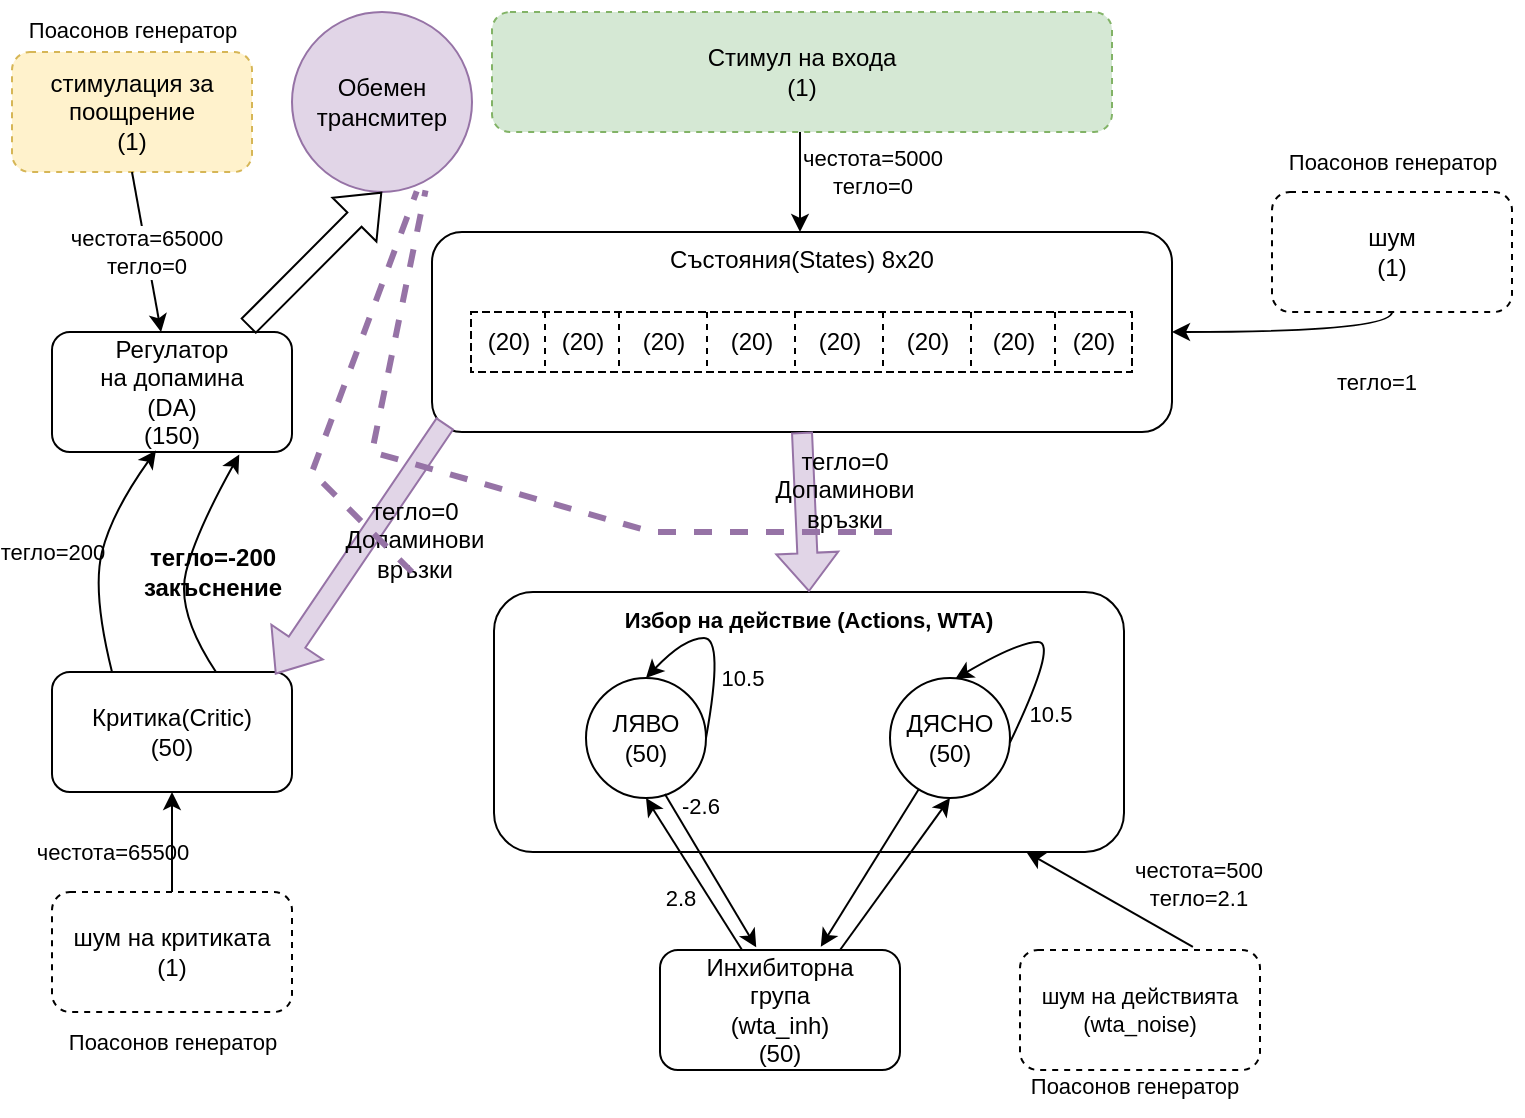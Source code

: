 <mxfile version="21.1.6" type="device">
  <diagram id="TqJKKpAt_f0XUR_mfn19" name="Page-1">
    <mxGraphModel dx="1050" dy="580" grid="1" gridSize="10" guides="1" tooltips="1" connect="1" arrows="1" fold="1" page="1" pageScale="1" pageWidth="827" pageHeight="1169" math="0" shadow="0">
      <root>
        <mxCell id="0" />
        <mxCell id="1" parent="0" />
        <mxCell id="GTqaI5zs6q6qDNkmL9B8-1" value="Състояния(States) 8х20" style="rounded=1;whiteSpace=wrap;html=1;verticalAlign=top;" parent="1" vertex="1">
          <mxGeometry x="220" y="140" width="370" height="100" as="geometry" />
        </mxCell>
        <mxCell id="GTqaI5zs6q6qDNkmL9B8-18" value="" style="shape=table;html=1;whiteSpace=wrap;startSize=0;container=1;collapsible=0;childLayout=tableLayout;swimlaneLine=1;dashed=1;" parent="1" vertex="1">
          <mxGeometry x="239.5" y="180" width="330.5" height="30" as="geometry" />
        </mxCell>
        <mxCell id="GTqaI5zs6q6qDNkmL9B8-19" value="" style="shape=tableRow;horizontal=0;startSize=0;swimlaneHead=0;swimlaneBody=0;top=0;left=0;bottom=0;right=0;collapsible=0;dropTarget=0;fillColor=none;points=[[0,0.5],[1,0.5]];portConstraint=eastwest;" parent="GTqaI5zs6q6qDNkmL9B8-18" vertex="1">
          <mxGeometry width="330.5" height="30" as="geometry" />
        </mxCell>
        <mxCell id="_Hw6bFdCNvY53CpyIXV9-12" value="(20)" style="shape=partialRectangle;html=1;whiteSpace=wrap;connectable=0;fillColor=none;top=0;left=0;bottom=0;right=0;overflow=hidden;" vertex="1" parent="GTqaI5zs6q6qDNkmL9B8-19">
          <mxGeometry width="37" height="30" as="geometry">
            <mxRectangle width="37" height="30" as="alternateBounds" />
          </mxGeometry>
        </mxCell>
        <mxCell id="_Hw6bFdCNvY53CpyIXV9-8" value="(20)" style="shape=partialRectangle;html=1;whiteSpace=wrap;connectable=0;fillColor=none;top=0;left=0;bottom=0;right=0;overflow=hidden;" vertex="1" parent="GTqaI5zs6q6qDNkmL9B8-19">
          <mxGeometry x="37" width="37" height="30" as="geometry">
            <mxRectangle width="37" height="30" as="alternateBounds" />
          </mxGeometry>
        </mxCell>
        <mxCell id="_Hw6bFdCNvY53CpyIXV9-4" value="(20)" style="shape=partialRectangle;html=1;whiteSpace=wrap;connectable=0;fillColor=none;top=0;left=0;bottom=0;right=0;overflow=hidden;" vertex="1" parent="GTqaI5zs6q6qDNkmL9B8-19">
          <mxGeometry x="74" width="44" height="30" as="geometry">
            <mxRectangle width="44" height="30" as="alternateBounds" />
          </mxGeometry>
        </mxCell>
        <mxCell id="_Hw6bFdCNvY53CpyIXV9-16" value="(20)" style="shape=partialRectangle;html=1;whiteSpace=wrap;connectable=0;fillColor=none;top=0;left=0;bottom=0;right=0;overflow=hidden;" vertex="1" parent="GTqaI5zs6q6qDNkmL9B8-19">
          <mxGeometry x="118" width="44" height="30" as="geometry">
            <mxRectangle width="44" height="30" as="alternateBounds" />
          </mxGeometry>
        </mxCell>
        <mxCell id="GTqaI5zs6q6qDNkmL9B8-20" value="(20)" style="shape=partialRectangle;html=1;whiteSpace=wrap;connectable=0;fillColor=none;top=0;left=0;bottom=0;right=0;overflow=hidden;" parent="GTqaI5zs6q6qDNkmL9B8-19" vertex="1">
          <mxGeometry x="162" width="44" height="30" as="geometry">
            <mxRectangle width="44" height="30" as="alternateBounds" />
          </mxGeometry>
        </mxCell>
        <mxCell id="GTqaI5zs6q6qDNkmL9B8-21" value="(20)" style="shape=partialRectangle;html=1;whiteSpace=wrap;connectable=0;fillColor=none;top=0;left=0;bottom=0;right=0;overflow=hidden;" parent="GTqaI5zs6q6qDNkmL9B8-19" vertex="1">
          <mxGeometry x="206" width="44" height="30" as="geometry">
            <mxRectangle width="44" height="30" as="alternateBounds" />
          </mxGeometry>
        </mxCell>
        <mxCell id="GTqaI5zs6q6qDNkmL9B8-22" value="(20)" style="shape=partialRectangle;html=1;whiteSpace=wrap;connectable=0;fillColor=none;top=0;left=0;bottom=0;right=0;overflow=hidden;" parent="GTqaI5zs6q6qDNkmL9B8-19" vertex="1">
          <mxGeometry x="250" width="42" height="30" as="geometry">
            <mxRectangle width="42" height="30" as="alternateBounds" />
          </mxGeometry>
        </mxCell>
        <mxCell id="GTqaI5zs6q6qDNkmL9B8-44" value="(20)" style="shape=partialRectangle;html=1;whiteSpace=wrap;connectable=0;fillColor=none;top=0;left=0;bottom=0;right=0;overflow=hidden;" parent="GTqaI5zs6q6qDNkmL9B8-19" vertex="1">
          <mxGeometry x="292" width="38" height="30" as="geometry">
            <mxRectangle width="38" height="30" as="alternateBounds" />
          </mxGeometry>
        </mxCell>
        <mxCell id="GTqaI5zs6q6qDNkmL9B8-52" value="шум&lt;br&gt;(1)" style="rounded=1;whiteSpace=wrap;html=1;dashed=1;" parent="1" vertex="1">
          <mxGeometry x="640" y="120" width="120" height="60" as="geometry" />
        </mxCell>
        <mxCell id="GTqaI5zs6q6qDNkmL9B8-56" value="&lt;span style=&quot;color: rgb(0, 0, 0); font-family: Helvetica; font-size: 11px; font-style: normal; font-variant-ligatures: normal; font-variant-caps: normal; font-weight: 400; letter-spacing: normal; orphans: 2; text-align: center; text-indent: 0px; text-transform: none; widows: 2; word-spacing: 0px; -webkit-text-stroke-width: 0px; text-decoration-thickness: initial; text-decoration-style: initial; text-decoration-color: initial; float: none; display: inline !important;&quot;&gt;честота=5000&lt;/span&gt;&lt;br style=&quot;color: rgb(0, 0, 0); font-family: Helvetica; font-size: 11px; font-style: normal; font-variant-ligatures: normal; font-variant-caps: normal; font-weight: 400; letter-spacing: normal; orphans: 2; text-align: center; text-indent: 0px; text-transform: none; widows: 2; word-spacing: 0px; -webkit-text-stroke-width: 0px; text-decoration-thickness: initial; text-decoration-style: initial; text-decoration-color: initial;&quot;&gt;&lt;span style=&quot;color: rgb(0, 0, 0); font-family: Helvetica; font-size: 11px; font-style: normal; font-variant-ligatures: normal; font-variant-caps: normal; font-weight: 400; letter-spacing: normal; orphans: 2; text-align: center; text-indent: 0px; text-transform: none; widows: 2; word-spacing: 0px; -webkit-text-stroke-width: 0px; text-decoration-thickness: initial; text-decoration-style: initial; text-decoration-color: initial; float: none; display: inline !important;&quot;&gt;тегло=0&lt;/span&gt;" style="rounded=1;orthogonalLoop=1;jettySize=auto;html=1;entryX=0.5;entryY=0;entryDx=0;entryDy=0;labelBackgroundColor=none;" parent="1" edge="1">
          <mxGeometry x="-0.2" y="36" relative="1" as="geometry">
            <mxPoint x="404" y="90" as="sourcePoint" />
            <mxPoint x="404" y="140" as="targetPoint" />
            <mxPoint as="offset" />
          </mxGeometry>
        </mxCell>
        <mxCell id="GTqaI5zs6q6qDNkmL9B8-55" value="Стимул на входа&lt;br&gt;(1)" style="rounded=1;whiteSpace=wrap;html=1;dashed=1;fillColor=#d5e8d4;strokeColor=#82b366;" parent="1" vertex="1">
          <mxGeometry x="250" y="30" width="310" height="60" as="geometry" />
        </mxCell>
        <mxCell id="GTqaI5zs6q6qDNkmL9B8-58" value="стимулация за поощрение&lt;br&gt;(1)" style="rounded=1;whiteSpace=wrap;html=1;dashed=1;fillColor=#fff2cc;strokeColor=#d6b656;" parent="1" vertex="1">
          <mxGeometry x="10" y="50" width="120" height="60" as="geometry" />
        </mxCell>
        <mxCell id="GTqaI5zs6q6qDNkmL9B8-59" value="Регулатор&lt;br&gt;на допамина&lt;br&gt;(DA)&lt;br&gt;(150)" style="rounded=1;whiteSpace=wrap;html=1;" parent="1" vertex="1">
          <mxGeometry x="30" y="190" width="120" height="60" as="geometry" />
        </mxCell>
        <mxCell id="GTqaI5zs6q6qDNkmL9B8-60" value="Обемен трансмитер" style="ellipse;whiteSpace=wrap;html=1;aspect=fixed;fillColor=#e1d5e7;strokeColor=#9673a6;" parent="1" vertex="1">
          <mxGeometry x="150" y="30" width="90" height="90" as="geometry" />
        </mxCell>
        <mxCell id="GTqaI5zs6q6qDNkmL9B8-61" value="Критика(Critic)&lt;br&gt;(50)" style="rounded=1;whiteSpace=wrap;html=1;" parent="1" vertex="1">
          <mxGeometry x="30" y="360" width="120" height="60" as="geometry" />
        </mxCell>
        <mxCell id="GTqaI5zs6q6qDNkmL9B8-62" value="шум на критиката&lt;br&gt;(1)" style="rounded=1;whiteSpace=wrap;html=1;dashed=1;" parent="1" vertex="1">
          <mxGeometry x="30" y="470" width="120" height="60" as="geometry" />
        </mxCell>
        <mxCell id="GTqaI5zs6q6qDNkmL9B8-63" value="&lt;font size=&quot;1&quot; style=&quot;&quot;&gt;&lt;b style=&quot;font-size: 11px;&quot;&gt;Избор на действие (Actions, WTA)&lt;/b&gt;&lt;/font&gt;" style="rounded=1;whiteSpace=wrap;html=1;verticalAlign=top;" parent="1" vertex="1">
          <mxGeometry x="251" y="320" width="315" height="130" as="geometry" />
        </mxCell>
        <mxCell id="GTqaI5zs6q6qDNkmL9B8-64" value="ЛЯВО&lt;br&gt;(50)" style="ellipse;whiteSpace=wrap;html=1;aspect=fixed;verticalAlign=middle;" parent="1" vertex="1">
          <mxGeometry x="297" y="363" width="60" height="60" as="geometry" />
        </mxCell>
        <mxCell id="GTqaI5zs6q6qDNkmL9B8-67" value="ДЯСНО&lt;br&gt;(50)" style="ellipse;whiteSpace=wrap;html=1;aspect=fixed;verticalAlign=middle;" parent="1" vertex="1">
          <mxGeometry x="449" y="363" width="60" height="60" as="geometry" />
        </mxCell>
        <mxCell id="GTqaI5zs6q6qDNkmL9B8-71" value="" style="curved=1;endArrow=classic;html=1;rounded=0;exitX=1;exitY=0.5;exitDx=0;exitDy=0;entryX=0.5;entryY=0;entryDx=0;entryDy=0;" parent="1" source="GTqaI5zs6q6qDNkmL9B8-64" target="GTqaI5zs6q6qDNkmL9B8-64" edge="1">
          <mxGeometry width="50" height="50" relative="1" as="geometry">
            <mxPoint x="332" y="352" as="sourcePoint" />
            <mxPoint x="382" y="302" as="targetPoint" />
            <Array as="points">
              <mxPoint x="366" y="343" />
              <mxPoint x="346" y="343" />
            </Array>
          </mxGeometry>
        </mxCell>
        <mxCell id="GTqaI5zs6q6qDNkmL9B8-72" value="10.5" style="edgeLabel;html=1;align=center;verticalAlign=middle;resizable=0;points=[];" parent="GTqaI5zs6q6qDNkmL9B8-71" vertex="1" connectable="0">
          <mxGeometry x="-0.171" y="2" relative="1" as="geometry">
            <mxPoint x="12" y="10" as="offset" />
          </mxGeometry>
        </mxCell>
        <mxCell id="GTqaI5zs6q6qDNkmL9B8-77" value="" style="curved=1;endArrow=classic;html=1;rounded=0;exitX=0.998;exitY=0.541;exitDx=0;exitDy=0;exitPerimeter=0;entryX=0.544;entryY=0.007;entryDx=0;entryDy=0;entryPerimeter=0;" parent="1" edge="1" target="GTqaI5zs6q6qDNkmL9B8-67" source="GTqaI5zs6q6qDNkmL9B8-67">
          <mxGeometry width="50" height="50" relative="1" as="geometry">
            <mxPoint x="524" y="393" as="sourcePoint" />
            <mxPoint x="494" y="363" as="targetPoint" />
            <Array as="points">
              <mxPoint x="533" y="345" />
              <mxPoint x="513" y="345" />
            </Array>
          </mxGeometry>
        </mxCell>
        <mxCell id="_Hw6bFdCNvY53CpyIXV9-3" value="10.5" style="edgeLabel;html=1;align=center;verticalAlign=middle;resizable=0;points=[];labelBackgroundColor=none;" vertex="1" connectable="0" parent="GTqaI5zs6q6qDNkmL9B8-77">
          <mxGeometry x="-0.32" y="2" relative="1" as="geometry">
            <mxPoint x="5" y="20" as="offset" />
          </mxGeometry>
        </mxCell>
        <mxCell id="GTqaI5zs6q6qDNkmL9B8-81" value="Инхибиторна &lt;br&gt;група&lt;br&gt;(wta_inh)&lt;br&gt;(50)" style="rounded=1;whiteSpace=wrap;html=1;" parent="1" vertex="1">
          <mxGeometry x="334" y="499" width="120" height="60" as="geometry" />
        </mxCell>
        <mxCell id="GTqaI5zs6q6qDNkmL9B8-84" value="2.8" style="endArrow=classic;html=1;rounded=0;entryX=0.5;entryY=1;entryDx=0;entryDy=0;labelBackgroundColor=none;" parent="1" source="GTqaI5zs6q6qDNkmL9B8-81" target="GTqaI5zs6q6qDNkmL9B8-64" edge="1">
          <mxGeometry x="-0.138" y="12" width="50" height="50" relative="1" as="geometry">
            <mxPoint x="404" y="340" as="sourcePoint" />
            <mxPoint x="454" y="290" as="targetPoint" />
            <mxPoint y="1" as="offset" />
          </mxGeometry>
        </mxCell>
        <mxCell id="GTqaI5zs6q6qDNkmL9B8-86" value="" style="endArrow=classic;html=1;rounded=0;exitX=0.75;exitY=0;exitDx=0;exitDy=0;entryX=0.5;entryY=1;entryDx=0;entryDy=0;" parent="1" source="GTqaI5zs6q6qDNkmL9B8-81" target="GTqaI5zs6q6qDNkmL9B8-67" edge="1">
          <mxGeometry width="50" height="50" relative="1" as="geometry">
            <mxPoint x="374" y="480" as="sourcePoint" />
            <mxPoint x="365" y="420" as="targetPoint" />
          </mxGeometry>
        </mxCell>
        <mxCell id="GTqaI5zs6q6qDNkmL9B8-88" value="" style="endArrow=classic;html=1;rounded=0;entryX=0.401;entryY=-0.022;entryDx=0;entryDy=0;exitX=0.657;exitY=0.967;exitDx=0;exitDy=0;exitPerimeter=0;entryPerimeter=0;" parent="1" source="GTqaI5zs6q6qDNkmL9B8-64" target="GTqaI5zs6q6qDNkmL9B8-81" edge="1">
          <mxGeometry width="50" height="50" relative="1" as="geometry">
            <mxPoint x="404" y="340" as="sourcePoint" />
            <mxPoint x="454" y="290" as="targetPoint" />
          </mxGeometry>
        </mxCell>
        <mxCell id="GTqaI5zs6q6qDNkmL9B8-100" value="-2.6" style="edgeLabel;html=1;align=center;verticalAlign=middle;resizable=0;points=[];fontSize=11;labelBackgroundColor=none;" parent="GTqaI5zs6q6qDNkmL9B8-88" vertex="1" connectable="0">
          <mxGeometry x="-0.531" y="3" relative="1" as="geometry">
            <mxPoint x="4" y="-11" as="offset" />
          </mxGeometry>
        </mxCell>
        <mxCell id="GTqaI5zs6q6qDNkmL9B8-90" value="" style="endArrow=classic;html=1;rounded=0;entryX=0.67;entryY=-0.027;entryDx=0;entryDy=0;entryPerimeter=0;exitX=0.237;exitY=0.931;exitDx=0;exitDy=0;exitPerimeter=0;" parent="1" target="GTqaI5zs6q6qDNkmL9B8-81" edge="1" source="GTqaI5zs6q6qDNkmL9B8-67">
          <mxGeometry width="50" height="50" relative="1" as="geometry">
            <mxPoint x="494" y="420" as="sourcePoint" />
            <mxPoint x="385.64" y="479.22" as="targetPoint" />
          </mxGeometry>
        </mxCell>
        <mxCell id="GTqaI5zs6q6qDNkmL9B8-92" value="честота=65500" style="endArrow=classic;html=1;rounded=0;entryX=0.5;entryY=1;entryDx=0;entryDy=0;exitX=0.5;exitY=0;exitDx=0;exitDy=0;labelBackgroundColor=none;" parent="1" source="GTqaI5zs6q6qDNkmL9B8-62" target="GTqaI5zs6q6qDNkmL9B8-61" edge="1">
          <mxGeometry x="-0.2" y="30" width="50" height="50" relative="1" as="geometry">
            <mxPoint x="390" y="470" as="sourcePoint" />
            <mxPoint x="440" y="420" as="targetPoint" />
            <mxPoint as="offset" />
          </mxGeometry>
        </mxCell>
        <mxCell id="GTqaI5zs6q6qDNkmL9B8-93" value="" style="shape=flexArrow;endArrow=classic;html=1;rounded=0;exitX=0.817;exitY=-0.047;exitDx=0;exitDy=0;entryX=0.5;entryY=1;entryDx=0;entryDy=0;exitPerimeter=0;" parent="1" source="GTqaI5zs6q6qDNkmL9B8-59" target="GTqaI5zs6q6qDNkmL9B8-60" edge="1">
          <mxGeometry width="50" height="50" relative="1" as="geometry">
            <mxPoint x="390" y="430" as="sourcePoint" />
            <mxPoint x="440" y="380" as="targetPoint" />
          </mxGeometry>
        </mxCell>
        <mxCell id="GTqaI5zs6q6qDNkmL9B8-94" value="честота=65000&lt;br&gt;тегло=0" style="endArrow=classic;html=1;rounded=0;exitX=0.5;exitY=1;exitDx=0;exitDy=0;" parent="1" source="GTqaI5zs6q6qDNkmL9B8-58" target="GTqaI5zs6q6qDNkmL9B8-59" edge="1">
          <mxGeometry width="50" height="50" relative="1" as="geometry">
            <mxPoint x="390" y="330" as="sourcePoint" />
            <mxPoint x="440" y="280" as="targetPoint" />
          </mxGeometry>
        </mxCell>
        <mxCell id="GTqaI5zs6q6qDNkmL9B8-96" value="тегло=200" style="curved=1;endArrow=classic;html=1;rounded=0;exitX=0.25;exitY=0;exitDx=0;exitDy=0;entryX=0.433;entryY=0.987;entryDx=0;entryDy=0;entryPerimeter=0;labelBackgroundColor=none;" parent="1" source="GTqaI5zs6q6qDNkmL9B8-61" target="GTqaI5zs6q6qDNkmL9B8-59" edge="1">
          <mxGeometry x="-0.069" y="24" width="50" height="50" relative="1" as="geometry">
            <mxPoint x="60" y="330" as="sourcePoint" />
            <mxPoint x="110" y="280" as="targetPoint" />
            <Array as="points">
              <mxPoint x="50" y="320" />
              <mxPoint x="60" y="280" />
            </Array>
            <mxPoint as="offset" />
          </mxGeometry>
        </mxCell>
        <mxCell id="GTqaI5zs6q6qDNkmL9B8-97" value="тегло=-200&lt;br style=&quot;font-size: 12px;&quot;&gt;закъснение" style="curved=1;endArrow=classic;html=1;rounded=0;exitX=0.5;exitY=0;exitDx=0;exitDy=0;entryX=0.597;entryY=1.02;entryDx=0;entryDy=0;entryPerimeter=0;fontStyle=1;fontSize=12;labelBackgroundColor=none;" parent="1" edge="1">
          <mxGeometry x="-0.017" y="-13" width="50" height="50" relative="1" as="geometry">
            <mxPoint x="112" y="360" as="sourcePoint" />
            <mxPoint x="123.64" y="251.2" as="targetPoint" />
            <Array as="points">
              <mxPoint x="92" y="330" />
              <mxPoint x="102" y="290" />
            </Array>
            <mxPoint as="offset" />
          </mxGeometry>
        </mxCell>
        <mxCell id="GTqaI5zs6q6qDNkmL9B8-98" value="тегло=0&lt;br&gt;Допаминови&lt;br&gt;връзки" style="shape=flexArrow;endArrow=classic;html=1;rounded=0;fontSize=12;entryX=0.5;entryY=0;entryDx=0;entryDy=0;fillColor=#e1d5e7;strokeColor=#9673a6;labelBackgroundColor=none;exitX=0.5;exitY=1;exitDx=0;exitDy=0;" parent="1" target="GTqaI5zs6q6qDNkmL9B8-63" edge="1" source="GTqaI5zs6q6qDNkmL9B8-1">
          <mxGeometry x="-0.25" y="20" width="50" height="50" relative="1" as="geometry">
            <mxPoint x="390" y="330" as="sourcePoint" />
            <mxPoint x="440" y="260" as="targetPoint" />
            <mxPoint as="offset" />
          </mxGeometry>
        </mxCell>
        <mxCell id="GTqaI5zs6q6qDNkmL9B8-99" value="тегло=0&lt;br&gt;Допаминови&lt;br&gt;връзки" style="shape=flexArrow;endArrow=classic;html=1;rounded=0;fontSize=12;fillColor=#e1d5e7;strokeColor=#9673a6;exitX=0.018;exitY=0.956;exitDx=0;exitDy=0;exitPerimeter=0;labelBackgroundColor=none;entryX=0.93;entryY=0.02;entryDx=0;entryDy=0;entryPerimeter=0;" parent="1" source="GTqaI5zs6q6qDNkmL9B8-1" target="GTqaI5zs6q6qDNkmL9B8-61" edge="1">
          <mxGeometry x="-0.25" y="20" width="50" height="50" relative="1" as="geometry">
            <mxPoint x="400" y="340" as="sourcePoint" />
            <mxPoint x="400" y="420" as="targetPoint" />
            <mxPoint as="offset" />
          </mxGeometry>
        </mxCell>
        <mxCell id="GTqaI5zs6q6qDNkmL9B8-101" value="шум на действията&lt;br&gt;(wta_noise)" style="rounded=1;whiteSpace=wrap;html=1;fontSize=11;dashed=1;" parent="1" vertex="1">
          <mxGeometry x="514" y="499" width="120" height="60" as="geometry" />
        </mxCell>
        <mxCell id="GTqaI5zs6q6qDNkmL9B8-102" value="честота=500&lt;br&gt;тегло=2.1" style="endArrow=classic;html=1;rounded=0;fontSize=11;exitX=0.687;exitY=-0.043;exitDx=0;exitDy=0;entryX=0.845;entryY=1;entryDx=0;entryDy=0;entryPerimeter=0;exitPerimeter=0;labelBackgroundColor=none;" parent="1" target="GTqaI5zs6q6qDNkmL9B8-63" edge="1">
          <mxGeometry x="-0.716" y="-29" width="50" height="50" relative="1" as="geometry">
            <mxPoint x="600.44" y="497.42" as="sourcePoint" />
            <mxPoint x="557.21" y="452.95" as="targetPoint" />
            <mxPoint as="offset" />
          </mxGeometry>
        </mxCell>
        <mxCell id="GTqaI5zs6q6qDNkmL9B8-105" value="тегло=1" style="endArrow=classic;html=1;fontSize=11;exitX=0.5;exitY=1;exitDx=0;exitDy=0;labelBackgroundColor=none;edgeStyle=orthogonalEdgeStyle;curved=1;entryX=1;entryY=0.5;entryDx=0;entryDy=0;" parent="1" source="GTqaI5zs6q6qDNkmL9B8-52" target="GTqaI5zs6q6qDNkmL9B8-1" edge="1">
          <mxGeometry x="-0.7" y="25" width="50" height="50" relative="1" as="geometry">
            <mxPoint x="390" y="310" as="sourcePoint" />
            <mxPoint x="450" y="140" as="targetPoint" />
            <mxPoint as="offset" />
          </mxGeometry>
        </mxCell>
        <mxCell id="GTqaI5zs6q6qDNkmL9B8-107" value="Поасонов генератор" style="text;html=1;align=center;verticalAlign=middle;resizable=0;points=[];autosize=1;strokeColor=none;fillColor=none;fontSize=11;" parent="1" vertex="1">
          <mxGeometry x="635" y="90" width="130" height="30" as="geometry" />
        </mxCell>
        <mxCell id="GTqaI5zs6q6qDNkmL9B8-108" value="Поасонов генератор" style="text;html=1;align=center;verticalAlign=middle;resizable=0;points=[];autosize=1;strokeColor=none;fillColor=none;fontSize=11;" parent="1" vertex="1">
          <mxGeometry x="25" y="530" width="130" height="30" as="geometry" />
        </mxCell>
        <mxCell id="GTqaI5zs6q6qDNkmL9B8-109" value="Поасонов генератор" style="text;html=1;align=center;verticalAlign=middle;resizable=0;points=[];autosize=1;strokeColor=none;fillColor=none;fontSize=11;" parent="1" vertex="1">
          <mxGeometry x="5" y="24" width="130" height="30" as="geometry" />
        </mxCell>
        <mxCell id="GTqaI5zs6q6qDNkmL9B8-110" value="Поасонов генератор" style="text;html=1;align=center;verticalAlign=middle;resizable=0;points=[];autosize=1;strokeColor=none;fillColor=none;fontSize=11;" parent="1" vertex="1">
          <mxGeometry x="506" y="552" width="130" height="30" as="geometry" />
        </mxCell>
        <mxCell id="2" value="" style="endArrow=none;dashed=1;html=1;rounded=0;fillColor=#e1d5e7;strokeColor=#9673a6;entryX=0.693;entryY=0.996;entryDx=0;entryDy=0;entryPerimeter=0;strokeWidth=3;" parent="1" target="GTqaI5zs6q6qDNkmL9B8-60" edge="1">
          <mxGeometry width="50" height="50" relative="1" as="geometry">
            <mxPoint x="210" y="310" as="sourcePoint" />
            <mxPoint x="350" y="220" as="targetPoint" />
            <Array as="points">
              <mxPoint x="160" y="260" />
            </Array>
          </mxGeometry>
        </mxCell>
        <mxCell id="3" value="" style="endArrow=none;dashed=1;html=1;rounded=0;fillColor=#e1d5e7;strokeColor=#9673a6;entryX=0.742;entryY=0.991;entryDx=0;entryDy=0;entryPerimeter=0;strokeWidth=3;" parent="1" target="GTqaI5zs6q6qDNkmL9B8-60" edge="1">
          <mxGeometry width="50" height="50" relative="1" as="geometry">
            <mxPoint x="450" y="290" as="sourcePoint" />
            <mxPoint x="222.37" y="129.64" as="targetPoint" />
            <Array as="points">
              <mxPoint x="330" y="290" />
              <mxPoint x="190" y="250" />
            </Array>
          </mxGeometry>
        </mxCell>
      </root>
    </mxGraphModel>
  </diagram>
</mxfile>
